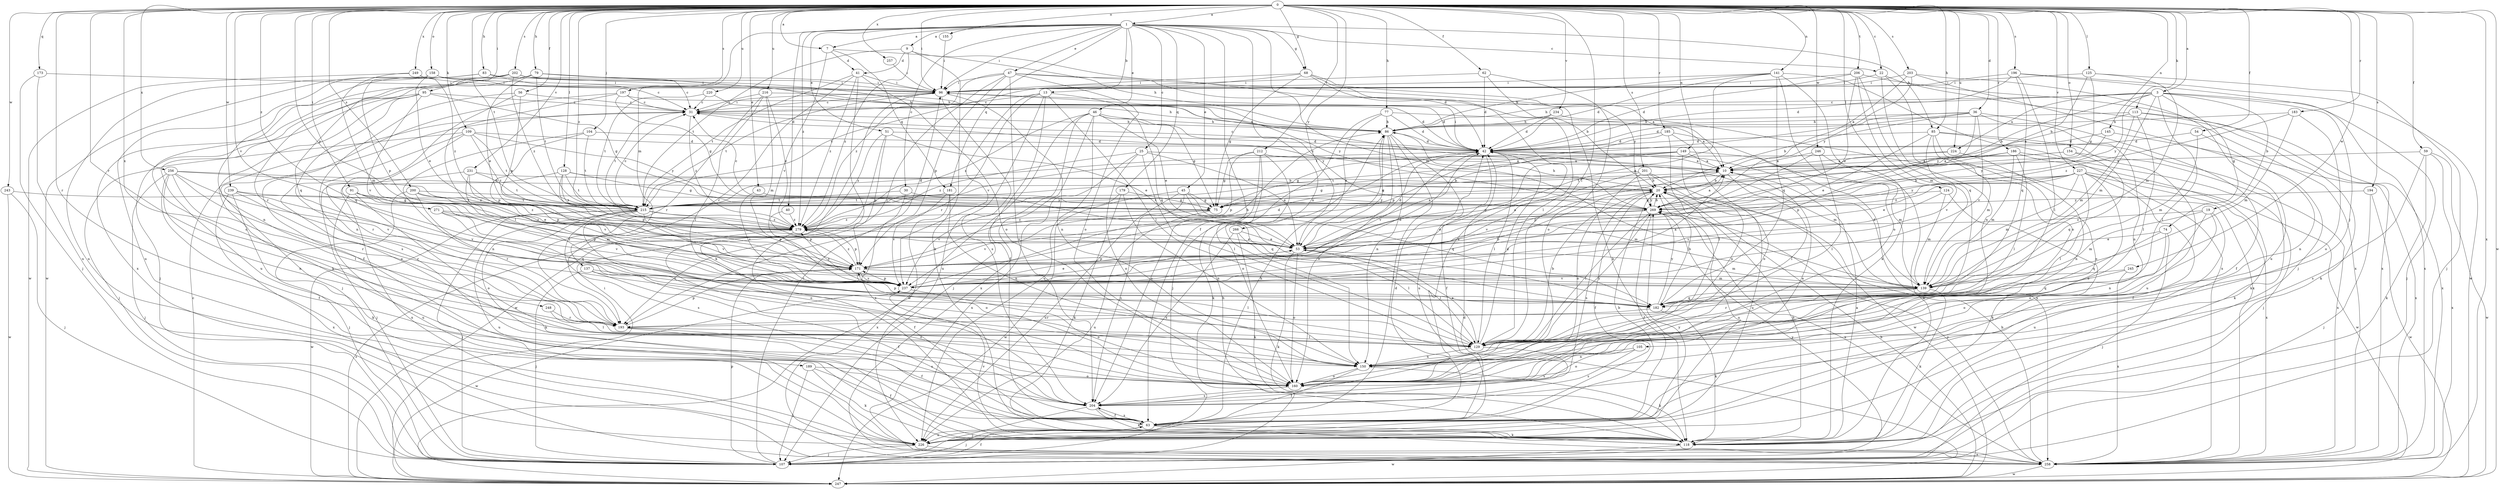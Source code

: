 strict digraph  {
0;
1;
3;
7;
9;
10;
13;
19;
20;
22;
25;
30;
31;
36;
40;
41;
42;
43;
45;
46;
47;
51;
53;
54;
56;
59;
62;
63;
68;
74;
75;
77;
79;
83;
85;
86;
91;
95;
96;
104;
105;
107;
109;
113;
118;
124;
125;
128;
129;
137;
139;
141;
145;
149;
150;
154;
155;
158;
160;
171;
173;
179;
181;
182;
183;
185;
186;
189;
193;
194;
196;
197;
200;
201;
202;
203;
204;
206;
212;
215;
216;
220;
224;
226;
227;
231;
234;
237;
239;
243;
245;
246;
247;
248;
249;
256;
257;
258;
266;
269;
271;
279;
0 -> 1  [label=a];
0 -> 3  [label=a];
0 -> 7  [label=a];
0 -> 22  [label=c];
0 -> 36  [label=d];
0 -> 43  [label=e];
0 -> 54  [label=f];
0 -> 56  [label=f];
0 -> 59  [label=f];
0 -> 62  [label=f];
0 -> 68  [label=g];
0 -> 77  [label=h];
0 -> 79  [label=h];
0 -> 83  [label=h];
0 -> 85  [label=h];
0 -> 91  [label=i];
0 -> 95  [label=i];
0 -> 96  [label=i];
0 -> 104  [label=j];
0 -> 109  [label=k];
0 -> 113  [label=k];
0 -> 124  [label=l];
0 -> 125  [label=l];
0 -> 128  [label=l];
0 -> 129  [label=l];
0 -> 141  [label=n];
0 -> 145  [label=n];
0 -> 149  [label=n];
0 -> 154  [label=o];
0 -> 155  [label=o];
0 -> 158  [label=o];
0 -> 171  [label=p];
0 -> 173  [label=q];
0 -> 183  [label=r];
0 -> 185  [label=r];
0 -> 186  [label=r];
0 -> 189  [label=r];
0 -> 193  [label=r];
0 -> 194  [label=s];
0 -> 196  [label=s];
0 -> 197  [label=s];
0 -> 200  [label=s];
0 -> 201  [label=s];
0 -> 202  [label=s];
0 -> 203  [label=s];
0 -> 206  [label=t];
0 -> 212  [label=t];
0 -> 215  [label=t];
0 -> 216  [label=u];
0 -> 220  [label=u];
0 -> 224  [label=u];
0 -> 227  [label=v];
0 -> 231  [label=v];
0 -> 234  [label=v];
0 -> 237  [label=v];
0 -> 239  [label=w];
0 -> 243  [label=w];
0 -> 245  [label=w];
0 -> 246  [label=w];
0 -> 247  [label=w];
0 -> 248  [label=x];
0 -> 249  [label=x];
0 -> 256  [label=x];
0 -> 257  [label=x];
0 -> 258  [label=x];
0 -> 266  [label=y];
0 -> 271  [label=z];
0 -> 279  [label=z];
1 -> 7  [label=a];
1 -> 9  [label=a];
1 -> 13  [label=b];
1 -> 22  [label=c];
1 -> 25  [label=c];
1 -> 30  [label=c];
1 -> 40  [label=d];
1 -> 45  [label=e];
1 -> 46  [label=e];
1 -> 47  [label=e];
1 -> 51  [label=e];
1 -> 63  [label=f];
1 -> 68  [label=g];
1 -> 85  [label=h];
1 -> 96  [label=i];
1 -> 137  [label=m];
1 -> 139  [label=m];
1 -> 150  [label=n];
1 -> 179  [label=q];
1 -> 181  [label=q];
1 -> 279  [label=z];
3 -> 19  [label=b];
3 -> 20  [label=b];
3 -> 31  [label=c];
3 -> 74  [label=g];
3 -> 86  [label=h];
3 -> 105  [label=j];
3 -> 107  [label=j];
3 -> 129  [label=l];
3 -> 139  [label=m];
3 -> 224  [label=u];
3 -> 269  [label=y];
7 -> 41  [label=d];
7 -> 86  [label=h];
7 -> 181  [label=q];
7 -> 237  [label=v];
9 -> 41  [label=d];
9 -> 42  [label=d];
9 -> 118  [label=k];
9 -> 215  [label=t];
9 -> 279  [label=z];
10 -> 20  [label=b];
10 -> 75  [label=g];
10 -> 129  [label=l];
10 -> 171  [label=p];
13 -> 31  [label=c];
13 -> 63  [label=f];
13 -> 129  [label=l];
13 -> 182  [label=q];
13 -> 193  [label=r];
13 -> 226  [label=u];
13 -> 237  [label=v];
19 -> 139  [label=m];
19 -> 150  [label=n];
19 -> 160  [label=o];
19 -> 226  [label=u];
19 -> 279  [label=z];
20 -> 31  [label=c];
20 -> 63  [label=f];
20 -> 204  [label=s];
20 -> 215  [label=t];
20 -> 226  [label=u];
20 -> 269  [label=y];
22 -> 96  [label=i];
22 -> 150  [label=n];
22 -> 160  [label=o];
22 -> 258  [label=x];
25 -> 10  [label=a];
25 -> 53  [label=e];
25 -> 129  [label=l];
25 -> 160  [label=o];
25 -> 258  [label=x];
25 -> 279  [label=z];
30 -> 182  [label=q];
30 -> 204  [label=s];
30 -> 215  [label=t];
31 -> 86  [label=h];
31 -> 96  [label=i];
31 -> 107  [label=j];
31 -> 215  [label=t];
31 -> 279  [label=z];
36 -> 20  [label=b];
36 -> 42  [label=d];
36 -> 63  [label=f];
36 -> 86  [label=h];
36 -> 150  [label=n];
36 -> 215  [label=t];
36 -> 237  [label=v];
36 -> 269  [label=y];
40 -> 171  [label=p];
40 -> 279  [label=z];
41 -> 96  [label=i];
41 -> 118  [label=k];
41 -> 160  [label=o];
41 -> 193  [label=r];
41 -> 215  [label=t];
41 -> 279  [label=z];
42 -> 10  [label=a];
42 -> 31  [label=c];
42 -> 63  [label=f];
42 -> 96  [label=i];
42 -> 129  [label=l];
42 -> 139  [label=m];
42 -> 237  [label=v];
43 -> 237  [label=v];
43 -> 269  [label=y];
45 -> 75  [label=g];
45 -> 139  [label=m];
45 -> 182  [label=q];
45 -> 204  [label=s];
45 -> 226  [label=u];
45 -> 247  [label=w];
46 -> 53  [label=e];
46 -> 75  [label=g];
46 -> 86  [label=h];
46 -> 107  [label=j];
46 -> 226  [label=u];
46 -> 247  [label=w];
46 -> 258  [label=x];
46 -> 269  [label=y];
46 -> 279  [label=z];
47 -> 10  [label=a];
47 -> 20  [label=b];
47 -> 96  [label=i];
47 -> 160  [label=o];
47 -> 171  [label=p];
47 -> 193  [label=r];
47 -> 204  [label=s];
47 -> 279  [label=z];
51 -> 42  [label=d];
51 -> 53  [label=e];
51 -> 171  [label=p];
51 -> 247  [label=w];
51 -> 279  [label=z];
53 -> 10  [label=a];
53 -> 42  [label=d];
53 -> 118  [label=k];
53 -> 129  [label=l];
53 -> 139  [label=m];
53 -> 160  [label=o];
53 -> 171  [label=p];
54 -> 42  [label=d];
54 -> 139  [label=m];
54 -> 150  [label=n];
56 -> 31  [label=c];
56 -> 53  [label=e];
56 -> 182  [label=q];
56 -> 204  [label=s];
59 -> 10  [label=a];
59 -> 118  [label=k];
59 -> 204  [label=s];
59 -> 247  [label=w];
59 -> 258  [label=x];
62 -> 42  [label=d];
62 -> 96  [label=i];
62 -> 129  [label=l];
62 -> 160  [label=o];
63 -> 20  [label=b];
63 -> 42  [label=d];
63 -> 86  [label=h];
63 -> 107  [label=j];
63 -> 118  [label=k];
63 -> 204  [label=s];
63 -> 226  [label=u];
63 -> 258  [label=x];
68 -> 75  [label=g];
68 -> 96  [label=i];
68 -> 118  [label=k];
68 -> 204  [label=s];
68 -> 215  [label=t];
68 -> 269  [label=y];
74 -> 53  [label=e];
74 -> 107  [label=j];
74 -> 160  [label=o];
74 -> 182  [label=q];
75 -> 226  [label=u];
75 -> 237  [label=v];
75 -> 279  [label=z];
77 -> 10  [label=a];
77 -> 42  [label=d];
77 -> 53  [label=e];
77 -> 86  [label=h];
77 -> 107  [label=j];
79 -> 10  [label=a];
79 -> 53  [label=e];
79 -> 96  [label=i];
79 -> 193  [label=r];
79 -> 215  [label=t];
79 -> 258  [label=x];
83 -> 31  [label=c];
83 -> 96  [label=i];
83 -> 150  [label=n];
83 -> 247  [label=w];
85 -> 42  [label=d];
85 -> 53  [label=e];
85 -> 118  [label=k];
85 -> 139  [label=m];
85 -> 160  [label=o];
85 -> 226  [label=u];
85 -> 237  [label=v];
86 -> 42  [label=d];
86 -> 53  [label=e];
86 -> 63  [label=f];
86 -> 150  [label=n];
86 -> 160  [label=o];
86 -> 226  [label=u];
91 -> 139  [label=m];
91 -> 160  [label=o];
91 -> 215  [label=t];
91 -> 226  [label=u];
91 -> 237  [label=v];
95 -> 31  [label=c];
95 -> 75  [label=g];
95 -> 107  [label=j];
95 -> 118  [label=k];
95 -> 150  [label=n];
95 -> 226  [label=u];
95 -> 237  [label=v];
96 -> 31  [label=c];
96 -> 150  [label=n];
96 -> 204  [label=s];
96 -> 215  [label=t];
96 -> 269  [label=y];
104 -> 42  [label=d];
104 -> 150  [label=n];
104 -> 171  [label=p];
104 -> 215  [label=t];
105 -> 150  [label=n];
105 -> 160  [label=o];
105 -> 204  [label=s];
107 -> 63  [label=f];
107 -> 86  [label=h];
107 -> 96  [label=i];
107 -> 171  [label=p];
107 -> 269  [label=y];
109 -> 42  [label=d];
109 -> 107  [label=j];
109 -> 160  [label=o];
109 -> 193  [label=r];
109 -> 215  [label=t];
109 -> 269  [label=y];
109 -> 279  [label=z];
113 -> 10  [label=a];
113 -> 86  [label=h];
113 -> 118  [label=k];
113 -> 129  [label=l];
113 -> 139  [label=m];
113 -> 258  [label=x];
118 -> 10  [label=a];
118 -> 20  [label=b];
118 -> 237  [label=v];
118 -> 247  [label=w];
124 -> 75  [label=g];
124 -> 118  [label=k];
124 -> 139  [label=m];
124 -> 237  [label=v];
125 -> 20  [label=b];
125 -> 75  [label=g];
125 -> 96  [label=i];
125 -> 107  [label=j];
125 -> 139  [label=m];
128 -> 20  [label=b];
128 -> 75  [label=g];
128 -> 171  [label=p];
128 -> 215  [label=t];
128 -> 258  [label=x];
128 -> 279  [label=z];
129 -> 20  [label=b];
129 -> 42  [label=d];
129 -> 53  [label=e];
129 -> 150  [label=n];
129 -> 204  [label=s];
129 -> 269  [label=y];
137 -> 63  [label=f];
137 -> 107  [label=j];
137 -> 204  [label=s];
137 -> 237  [label=v];
139 -> 42  [label=d];
139 -> 118  [label=k];
139 -> 182  [label=q];
139 -> 193  [label=r];
141 -> 42  [label=d];
141 -> 86  [label=h];
141 -> 96  [label=i];
141 -> 118  [label=k];
141 -> 160  [label=o];
141 -> 171  [label=p];
141 -> 182  [label=q];
141 -> 258  [label=x];
145 -> 42  [label=d];
145 -> 258  [label=x];
145 -> 269  [label=y];
149 -> 10  [label=a];
149 -> 53  [label=e];
149 -> 75  [label=g];
149 -> 139  [label=m];
149 -> 150  [label=n];
149 -> 171  [label=p];
150 -> 63  [label=f];
150 -> 118  [label=k];
150 -> 160  [label=o];
154 -> 10  [label=a];
154 -> 182  [label=q];
154 -> 215  [label=t];
154 -> 258  [label=x];
155 -> 96  [label=i];
158 -> 53  [label=e];
158 -> 86  [label=h];
158 -> 96  [label=i];
158 -> 171  [label=p];
158 -> 226  [label=u];
160 -> 10  [label=a];
160 -> 204  [label=s];
171 -> 42  [label=d];
171 -> 129  [label=l];
171 -> 139  [label=m];
171 -> 237  [label=v];
171 -> 279  [label=z];
173 -> 96  [label=i];
173 -> 107  [label=j];
173 -> 226  [label=u];
179 -> 75  [label=g];
179 -> 118  [label=k];
179 -> 150  [label=n];
179 -> 237  [label=v];
181 -> 150  [label=n];
181 -> 215  [label=t];
181 -> 237  [label=v];
181 -> 258  [label=x];
182 -> 20  [label=b];
182 -> 118  [label=k];
182 -> 171  [label=p];
182 -> 193  [label=r];
182 -> 269  [label=y];
183 -> 86  [label=h];
183 -> 139  [label=m];
183 -> 160  [label=o];
183 -> 279  [label=z];
185 -> 42  [label=d];
185 -> 129  [label=l];
185 -> 160  [label=o];
185 -> 171  [label=p];
185 -> 258  [label=x];
186 -> 10  [label=a];
186 -> 107  [label=j];
186 -> 118  [label=k];
186 -> 129  [label=l];
186 -> 139  [label=m];
186 -> 171  [label=p];
189 -> 63  [label=f];
189 -> 107  [label=j];
189 -> 118  [label=k];
189 -> 160  [label=o];
193 -> 63  [label=f];
193 -> 129  [label=l];
193 -> 171  [label=p];
193 -> 204  [label=s];
194 -> 107  [label=j];
194 -> 247  [label=w];
194 -> 269  [label=y];
196 -> 42  [label=d];
196 -> 96  [label=i];
196 -> 129  [label=l];
196 -> 182  [label=q];
196 -> 247  [label=w];
196 -> 258  [label=x];
197 -> 31  [label=c];
197 -> 42  [label=d];
197 -> 63  [label=f];
197 -> 75  [label=g];
197 -> 129  [label=l];
200 -> 53  [label=e];
200 -> 107  [label=j];
200 -> 193  [label=r];
200 -> 269  [label=y];
200 -> 279  [label=z];
201 -> 20  [label=b];
201 -> 75  [label=g];
201 -> 160  [label=o];
201 -> 226  [label=u];
201 -> 237  [label=v];
201 -> 247  [label=w];
202 -> 31  [label=c];
202 -> 86  [label=h];
202 -> 96  [label=i];
202 -> 160  [label=o];
202 -> 182  [label=q];
202 -> 226  [label=u];
202 -> 279  [label=z];
203 -> 10  [label=a];
203 -> 96  [label=i];
203 -> 107  [label=j];
203 -> 226  [label=u];
203 -> 269  [label=y];
204 -> 63  [label=f];
204 -> 107  [label=j];
204 -> 118  [label=k];
206 -> 42  [label=d];
206 -> 53  [label=e];
206 -> 96  [label=i];
206 -> 139  [label=m];
206 -> 182  [label=q];
206 -> 258  [label=x];
212 -> 10  [label=a];
212 -> 75  [label=g];
212 -> 118  [label=k];
212 -> 160  [label=o];
212 -> 171  [label=p];
212 -> 204  [label=s];
215 -> 31  [label=c];
215 -> 42  [label=d];
215 -> 107  [label=j];
215 -> 118  [label=k];
215 -> 160  [label=o];
215 -> 171  [label=p];
215 -> 204  [label=s];
215 -> 226  [label=u];
215 -> 237  [label=v];
215 -> 247  [label=w];
215 -> 279  [label=z];
216 -> 31  [label=c];
216 -> 42  [label=d];
216 -> 129  [label=l];
216 -> 139  [label=m];
216 -> 193  [label=r];
216 -> 279  [label=z];
220 -> 31  [label=c];
220 -> 86  [label=h];
220 -> 215  [label=t];
224 -> 10  [label=a];
224 -> 150  [label=n];
224 -> 215  [label=t];
226 -> 107  [label=j];
226 -> 258  [label=x];
226 -> 269  [label=y];
227 -> 20  [label=b];
227 -> 53  [label=e];
227 -> 63  [label=f];
227 -> 129  [label=l];
227 -> 139  [label=m];
227 -> 160  [label=o];
227 -> 247  [label=w];
227 -> 258  [label=x];
227 -> 269  [label=y];
227 -> 279  [label=z];
231 -> 20  [label=b];
231 -> 107  [label=j];
231 -> 171  [label=p];
231 -> 215  [label=t];
231 -> 237  [label=v];
234 -> 42  [label=d];
234 -> 86  [label=h];
234 -> 258  [label=x];
237 -> 10  [label=a];
237 -> 20  [label=b];
237 -> 42  [label=d];
237 -> 53  [label=e];
237 -> 86  [label=h];
237 -> 160  [label=o];
237 -> 171  [label=p];
237 -> 247  [label=w];
237 -> 279  [label=z];
239 -> 118  [label=k];
239 -> 193  [label=r];
239 -> 215  [label=t];
239 -> 237  [label=v];
239 -> 258  [label=x];
243 -> 75  [label=g];
243 -> 107  [label=j];
243 -> 247  [label=w];
245 -> 182  [label=q];
245 -> 237  [label=v];
245 -> 258  [label=x];
246 -> 10  [label=a];
246 -> 53  [label=e];
246 -> 118  [label=k];
246 -> 129  [label=l];
247 -> 20  [label=b];
247 -> 31  [label=c];
247 -> 42  [label=d];
247 -> 96  [label=i];
247 -> 279  [label=z];
248 -> 129  [label=l];
248 -> 193  [label=r];
249 -> 96  [label=i];
249 -> 139  [label=m];
249 -> 247  [label=w];
249 -> 279  [label=z];
256 -> 20  [label=b];
256 -> 63  [label=f];
256 -> 107  [label=j];
256 -> 129  [label=l];
256 -> 150  [label=n];
256 -> 193  [label=r];
256 -> 237  [label=v];
256 -> 279  [label=z];
257 -> 96  [label=i];
258 -> 20  [label=b];
258 -> 247  [label=w];
258 -> 269  [label=y];
266 -> 53  [label=e];
266 -> 118  [label=k];
266 -> 129  [label=l];
266 -> 204  [label=s];
269 -> 10  [label=a];
269 -> 20  [label=b];
269 -> 31  [label=c];
269 -> 53  [label=e];
269 -> 63  [label=f];
269 -> 86  [label=h];
269 -> 129  [label=l];
269 -> 258  [label=x];
269 -> 279  [label=z];
271 -> 171  [label=p];
271 -> 182  [label=q];
271 -> 237  [label=v];
271 -> 279  [label=z];
279 -> 53  [label=e];
279 -> 63  [label=f];
279 -> 160  [label=o];
279 -> 171  [label=p];
}
